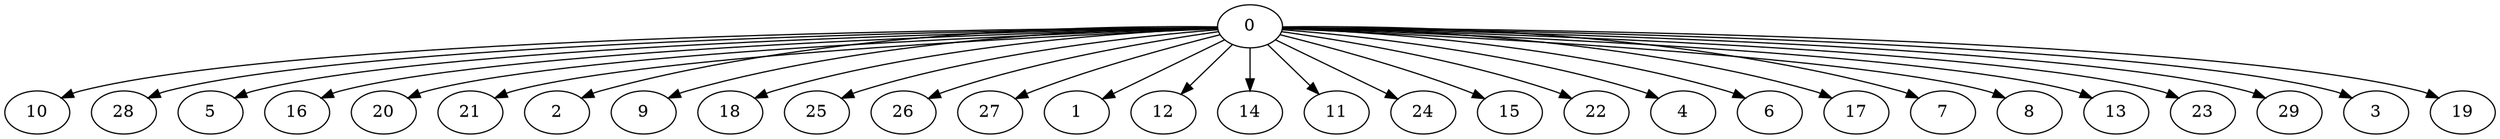 digraph "Fork_Nodes_30_CCR_9.99_WeightType_Random#4" {
	graph ["Duplicate states"=0,
		GraphType=Fork,
		"Max states in OPEN"=0,
		Modes="120000ms; topo-ordered tasks, ; Pruning: task equivalence, fixed order ready list, ; F-value: ; Optimisation: best schedule length (\
SL) optimisation on equal, ",
		NumberOfTasks=30,
		"Pruned using list schedule length"=2999741,
		"States removed from OPEN"=0,
		TargetSystem="Homogeneous-4",
		"Time to schedule (ms)"=1850,
		"Total idle time"=129,
		"Total schedule length"=78,
		"Total sequential time"=182,
		"Total states created"=10031134
	];
	0	["Finish time"=4,
		Processor=0,
		"Start time"=0,
		Weight=4];
	10	["Finish time"=35,
		Processor=1,
		"Start time"=25,
		Weight=10];
	0 -> 10	[Weight=21];
	28	["Finish time"=62,
		Processor=0,
		"Start time"=52,
		Weight=10];
	0 -> 28	[Weight=106];
	5	["Finish time"=71,
		Processor=0,
		"Start time"=62,
		Weight=9];
	0 -> 5	[Weight=106];
	16	["Finish time"=66,
		Processor=1,
		"Start time"=57,
		Weight=9];
	0 -> 16	[Weight=53];
	20	["Finish time"=77,
		Processor=2,
		"Start time"=68,
		Weight=9];
	0 -> 20	[Weight=64];
	21	["Finish time"=20,
		Processor=0,
		"Start time"=11,
		Weight=9];
	0 -> 21	[Weight=85];
	2	["Finish time"=33,
		Processor=3,
		"Start time"=25,
		Weight=8];
	0 -> 2	[Weight=21];
	9	["Finish time"=41,
		Processor=3,
		"Start time"=33,
		Weight=8];
	0 -> 9	[Weight=21];
	18	["Finish time"=57,
		Processor=3,
		"Start time"=49,
		Weight=8];
	0 -> 18	[Weight=32];
	25	["Finish time"=43,
		Processor=0,
		"Start time"=35,
		Weight=8];
	0 -> 25	[Weight=96];
	26	["Finish time"=28,
		Processor=0,
		"Start time"=20,
		Weight=8];
	0 -> 26	[Weight=85];
	27	["Finish time"=49,
		Processor=3,
		"Start time"=41,
		Weight=8];
	0 -> 27	[Weight=21];
	1	["Finish time"=75,
		Processor=1,
		"Start time"=68,
		Weight=7];
	0 -> 1	[Weight=64];
	12	["Finish time"=11,
		Processor=0,
		"Start time"=4,
		Weight=7];
	0 -> 12	[Weight=75];
	14	["Finish time"=75,
		Processor=3,
		"Start time"=68,
		Weight=7];
	0 -> 14	[Weight=64];
	11	["Finish time"=49,
		Processor=0,
		"Start time"=43,
		Weight=6];
	0 -> 11	[Weight=96];
	24	["Finish time"=63,
		Processor=3,
		"Start time"=57,
		Weight=6];
	0 -> 24	[Weight=43];
	15	["Finish time"=68,
		Processor=3,
		"Start time"=63,
		Weight=5];
	0 -> 15	[Weight=43];
	22	["Finish time"=41,
		Processor=2,
		"Start time"=36,
		Weight=5];
	0 -> 22	[Weight=32];
	4	["Finish time"=45,
		Processor=2,
		"Start time"=41,
		Weight=4];
	0 -> 4	[Weight=32];
	6	["Finish time"=32,
		Processor=0,
		"Start time"=28,
		Weight=4];
	0 -> 6	[Weight=85];
	17	["Finish time"=75,
		Processor=0,
		"Start time"=71,
		Weight=4];
	0 -> 17	[Weight=106];
	7	["Finish time"=35,
		Processor=0,
		"Start time"=32,
		Weight=3];
	0 -> 7	[Weight=85];
	8	["Finish time"=78,
		Processor=0,
		"Start time"=75,
		Weight=3];
	0 -> 8	[Weight=106];
	13	["Finish time"=52,
		Processor=0,
		"Start time"=49,
		Weight=3];
	0 -> 13	[Weight=96];
	23	["Finish time"=78,
		Processor=1,
		"Start time"=75,
		Weight=3];
	0 -> 23	[Weight=64];
	29	["Finish time"=78,
		Processor=3,
		"Start time"=75,
		Weight=3];
	0 -> 29	[Weight=64];
	3	["Finish time"=27,
		Processor=2,
		"Start time"=25,
		Weight=2];
	0 -> 3	[Weight=21];
	19	["Finish time"=47,
		Processor=2,
		"Start time"=45,
		Weight=2];
	0 -> 19	[Weight=32];
}
